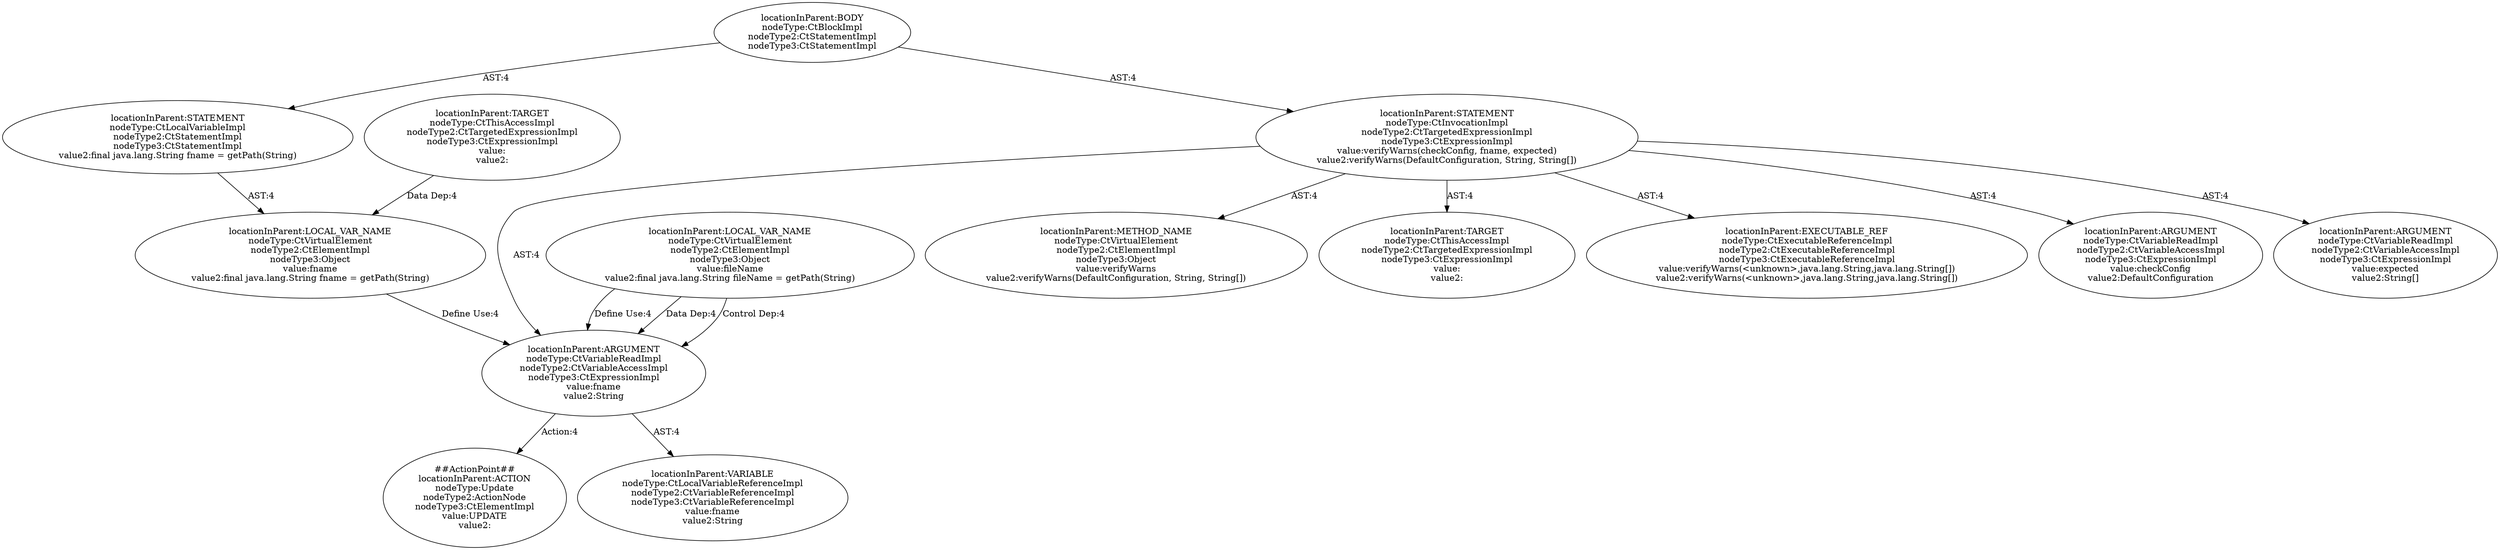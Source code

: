 digraph "Pattern" {
0 [label="##ActionPoint##
locationInParent:ACTION
nodeType:Update
nodeType2:ActionNode
nodeType3:CtElementImpl
value:UPDATE
value2:" shape=ellipse]
1 [label="locationInParent:ARGUMENT
nodeType:CtVariableReadImpl
nodeType2:CtVariableAccessImpl
nodeType3:CtExpressionImpl
value:fname
value2:String" shape=ellipse]
2 [label="locationInParent:LOCAL_VAR_NAME
nodeType:CtVirtualElement
nodeType2:CtElementImpl
nodeType3:Object
value:fname
value2:final java.lang.String fname = getPath(String)" shape=ellipse]
3 [label="locationInParent:STATEMENT
nodeType:CtLocalVariableImpl
nodeType2:CtStatementImpl
nodeType3:CtStatementImpl
value2:final java.lang.String fname = getPath(String)" shape=ellipse]
4 [label="locationInParent:TARGET
nodeType:CtThisAccessImpl
nodeType2:CtTargetedExpressionImpl
nodeType3:CtExpressionImpl
value:
value2:" shape=ellipse]
5 [label="locationInParent:STATEMENT
nodeType:CtInvocationImpl
nodeType2:CtTargetedExpressionImpl
nodeType3:CtExpressionImpl
value:verifyWarns(checkConfig, fname, expected)
value2:verifyWarns(DefaultConfiguration, String, String[])" shape=ellipse]
6 [label="locationInParent:BODY
nodeType:CtBlockImpl
nodeType2:CtStatementImpl
nodeType3:CtStatementImpl" shape=ellipse]
7 [label="locationInParent:METHOD_NAME
nodeType:CtVirtualElement
nodeType2:CtElementImpl
nodeType3:Object
value:verifyWarns
value2:verifyWarns(DefaultConfiguration, String, String[])" shape=ellipse]
8 [label="locationInParent:TARGET
nodeType:CtThisAccessImpl
nodeType2:CtTargetedExpressionImpl
nodeType3:CtExpressionImpl
value:
value2:" shape=ellipse]
9 [label="locationInParent:EXECUTABLE_REF
nodeType:CtExecutableReferenceImpl
nodeType2:CtExecutableReferenceImpl
nodeType3:CtExecutableReferenceImpl
value:verifyWarns(<unknown>,java.lang.String,java.lang.String[])
value2:verifyWarns(<unknown>,java.lang.String,java.lang.String[])" shape=ellipse]
10 [label="locationInParent:ARGUMENT
nodeType:CtVariableReadImpl
nodeType2:CtVariableAccessImpl
nodeType3:CtExpressionImpl
value:checkConfig
value2:DefaultConfiguration" shape=ellipse]
11 [label="locationInParent:ARGUMENT
nodeType:CtVariableReadImpl
nodeType2:CtVariableAccessImpl
nodeType3:CtExpressionImpl
value:expected
value2:String[]" shape=ellipse]
12 [label="locationInParent:LOCAL_VAR_NAME
nodeType:CtVirtualElement
nodeType2:CtElementImpl
nodeType3:Object
value:fileName
value2:final java.lang.String fileName = getPath(String)" shape=ellipse]
13 [label="locationInParent:VARIABLE
nodeType:CtLocalVariableReferenceImpl
nodeType2:CtVariableReferenceImpl
nodeType3:CtVariableReferenceImpl
value:fname
value2:String" shape=ellipse]
1 -> 0 [label="Action:4"];
1 -> 13 [label="AST:4"];
2 -> 1 [label="Define Use:4"];
3 -> 2 [label="AST:4"];
4 -> 2 [label="Data Dep:4"];
5 -> 1 [label="AST:4"];
5 -> 7 [label="AST:4"];
5 -> 8 [label="AST:4"];
5 -> 9 [label="AST:4"];
5 -> 10 [label="AST:4"];
5 -> 11 [label="AST:4"];
6 -> 3 [label="AST:4"];
6 -> 5 [label="AST:4"];
12 -> 1 [label="Define Use:4"];
12 -> 1 [label="Data Dep:4"];
12 -> 1 [label="Control Dep:4"];
}